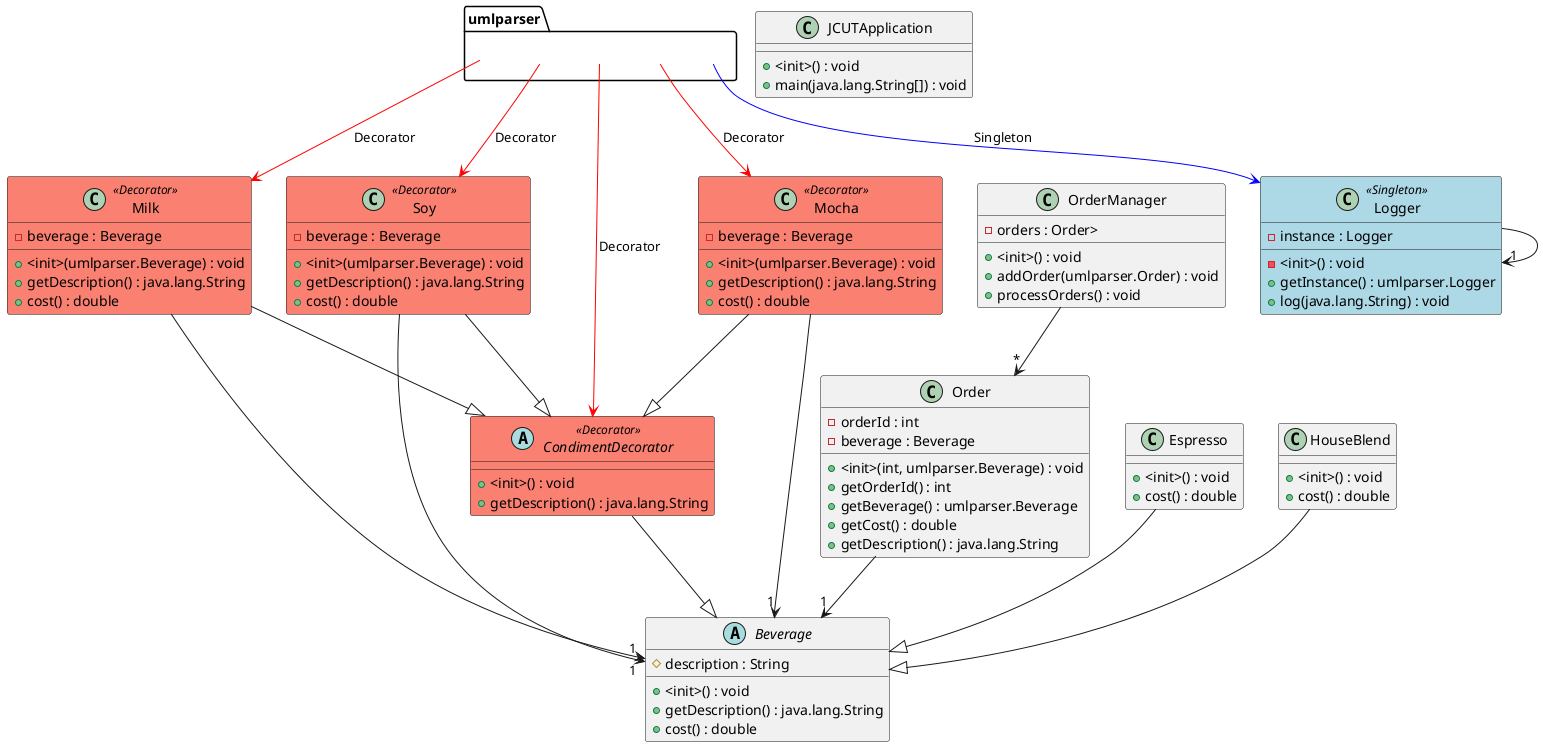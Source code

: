 @startuml
allowmixing
skinparam class {
BackgroundColor<<Decorator>> Salmon
BackgroundColor<<Singleton>> LightBlue
}
abstract Beverage {
  # description : String
  + <init>() : void
  + getDescription() : java.lang.String
  + cost() : double
}

label " " as umlparser.SoyLabel
umlparser.SoyLabel -[#red]-> Soy : "Decorator"
class Soy <<Decorator>> {
  - beverage : Beverage
  + <init>(umlparser.Beverage) : void
  + getDescription() : java.lang.String
  + cost() : double
}

label " " as umlparser.CondimentDecoratorLabel
umlparser.CondimentDecoratorLabel -[#red]-> CondimentDecorator : "Decorator"
abstract CondimentDecorator <<Decorator>> {
  + <init>() : void
  + getDescription() : java.lang.String
}

class OrderManager {
  - orders : Order>
  + <init>() : void
  + addOrder(umlparser.Order) : void
  + processOrders() : void
}

class JCUTApplication {
  + <init>() : void
  + main(java.lang.String[]) : void
}

label " " as umlparser.LoggerLabel
umlparser.LoggerLabel -[#blue]-> Logger : "Singleton"
class Logger <<Singleton>> {
  - instance : Logger
  - <init>() : void
  + getInstance() : umlparser.Logger
  + log(java.lang.String) : void
}

class Order {
  - orderId : int
  - beverage : Beverage
  + <init>(int, umlparser.Beverage) : void
  + getOrderId() : int
  + getBeverage() : umlparser.Beverage
  + getCost() : double
  + getDescription() : java.lang.String
}

label " " as umlparser.MilkLabel
umlparser.MilkLabel -[#red]-> Milk : "Decorator"
class Milk <<Decorator>> {
  - beverage : Beverage
  + <init>(umlparser.Beverage) : void
  + getDescription() : java.lang.String
  + cost() : double
}

label " " as umlparser.MochaLabel
umlparser.MochaLabel -[#red]-> Mocha : "Decorator"
class Mocha <<Decorator>> {
  - beverage : Beverage
  + <init>(umlparser.Beverage) : void
  + getDescription() : java.lang.String
  + cost() : double
}

class Espresso {
  + <init>() : void
  + cost() : double
}

class HouseBlend {
  + <init>() : void
  + cost() : double
}

Soy --|>CondimentDecorator
Soy --> "1" Beverage
CondimentDecorator --|>Beverage
OrderManager --> "*" Order
Logger --> "1" Logger
Order --> "1" Beverage
Milk --|>CondimentDecorator
Milk --> "1" Beverage
Mocha --|>CondimentDecorator
Mocha --> "1" Beverage
Espresso --|>Beverage
HouseBlend --|>Beverage
@enduml

